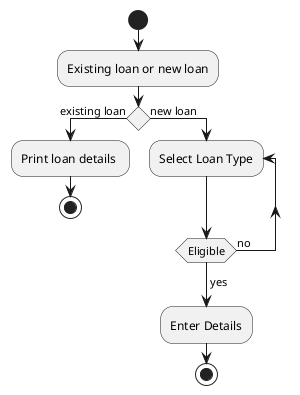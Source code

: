 @startuml
'https://plantuml.com/activity-diagram-beta

start
:Existing loan or new loan;
if () then (existing loan)
:Print loan details ;
stop
else (new loan);
repeat:Select Loan Type;
repeat while (Eligible) is (no)
->yes;
:Enter Details;
stop
@enduml
